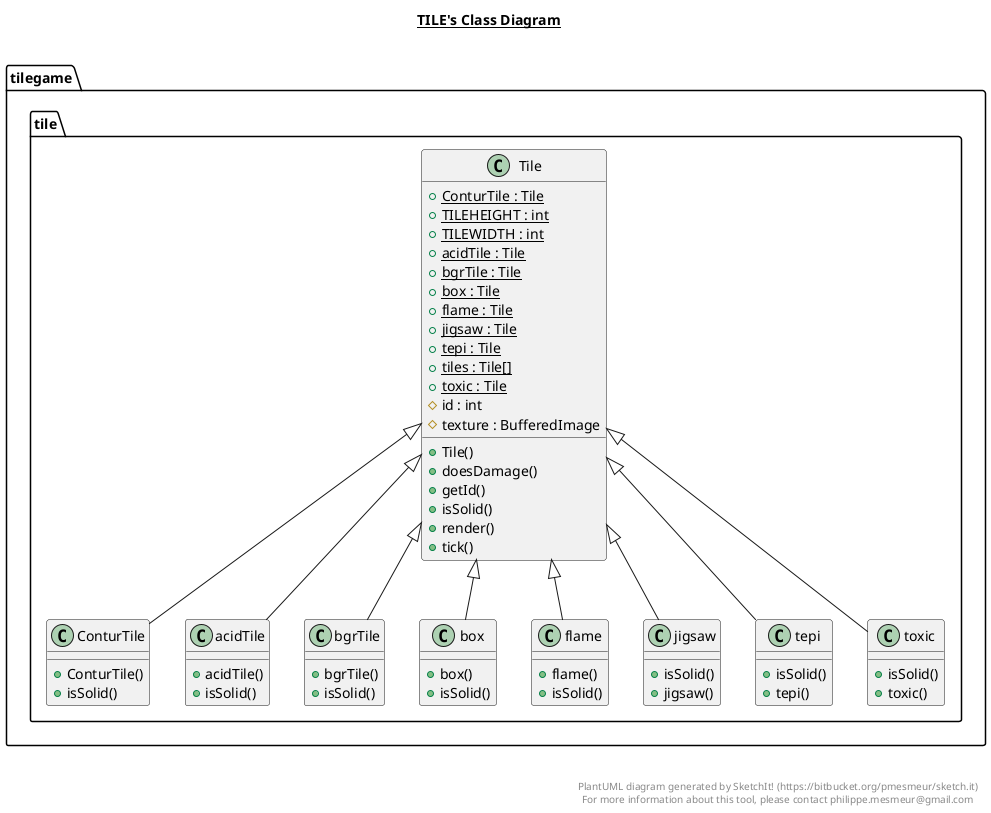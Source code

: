 @startuml

title __TILE's Class Diagram__\n

  namespace tilegame {
    namespace tile {
      class tilegame.tile.ConturTile {
          + ConturTile()
          + isSolid()
      }
    }
  }
  

  namespace tilegame {
    namespace tile {
      class tilegame.tile.Tile {
          {static} + ConturTile : Tile
          {static} + TILEHEIGHT : int
          {static} + TILEWIDTH : int
          {static} + acidTile : Tile
          {static} + bgrTile : Tile
          {static} + box : Tile
          {static} + flame : Tile
          {static} + jigsaw : Tile
          {static} + tepi : Tile
          {static} + tiles : Tile[]
          {static} + toxic : Tile
          # id : int
          # texture : BufferedImage
          + Tile()
          + doesDamage()
          + getId()
          + isSolid()
          + render()
          + tick()
      }
    }
  }
  

  namespace tilegame {
    namespace tile {
      class tilegame.tile.acidTile {
          + acidTile()
          + isSolid()
      }
    }
  }
  

  namespace tilegame {
    namespace tile {
      class tilegame.tile.bgrTile {
          + bgrTile()
          + isSolid()
      }
    }
  }
  

  namespace tilegame {
    namespace tile {
      class tilegame.tile.box {
          + box()
          + isSolid()
      }
    }
  }
  

  namespace tilegame {
    namespace tile {
      class tilegame.tile.flame {
          + flame()
          + isSolid()
      }
    }
  }
  

  namespace tilegame {
    namespace tile {
      class tilegame.tile.jigsaw {
          + isSolid()
          + jigsaw()
      }
    }
  }
  

  namespace tilegame {
    namespace tile {
      class tilegame.tile.tepi {
          + isSolid()
          + tepi()
      }
    }
  }
  

  namespace tilegame {
    namespace tile {
      class tilegame.tile.toxic {
          + isSolid()
          + toxic()
      }
    }
  }
  

  tilegame.tile.ConturTile -up-|> tilegame.tile.Tile
  tilegame.tile.acidTile -up-|> tilegame.tile.Tile
  tilegame.tile.bgrTile -up-|> tilegame.tile.Tile
  tilegame.tile.box -up-|> tilegame.tile.Tile
  tilegame.tile.flame -up-|> tilegame.tile.Tile
  tilegame.tile.jigsaw -up-|> tilegame.tile.Tile
  tilegame.tile.tepi -up-|> tilegame.tile.Tile
  tilegame.tile.toxic -up-|> tilegame.tile.Tile


right footer


PlantUML diagram generated by SketchIt! (https://bitbucket.org/pmesmeur/sketch.it)
For more information about this tool, please contact philippe.mesmeur@gmail.com
endfooter

@enduml
